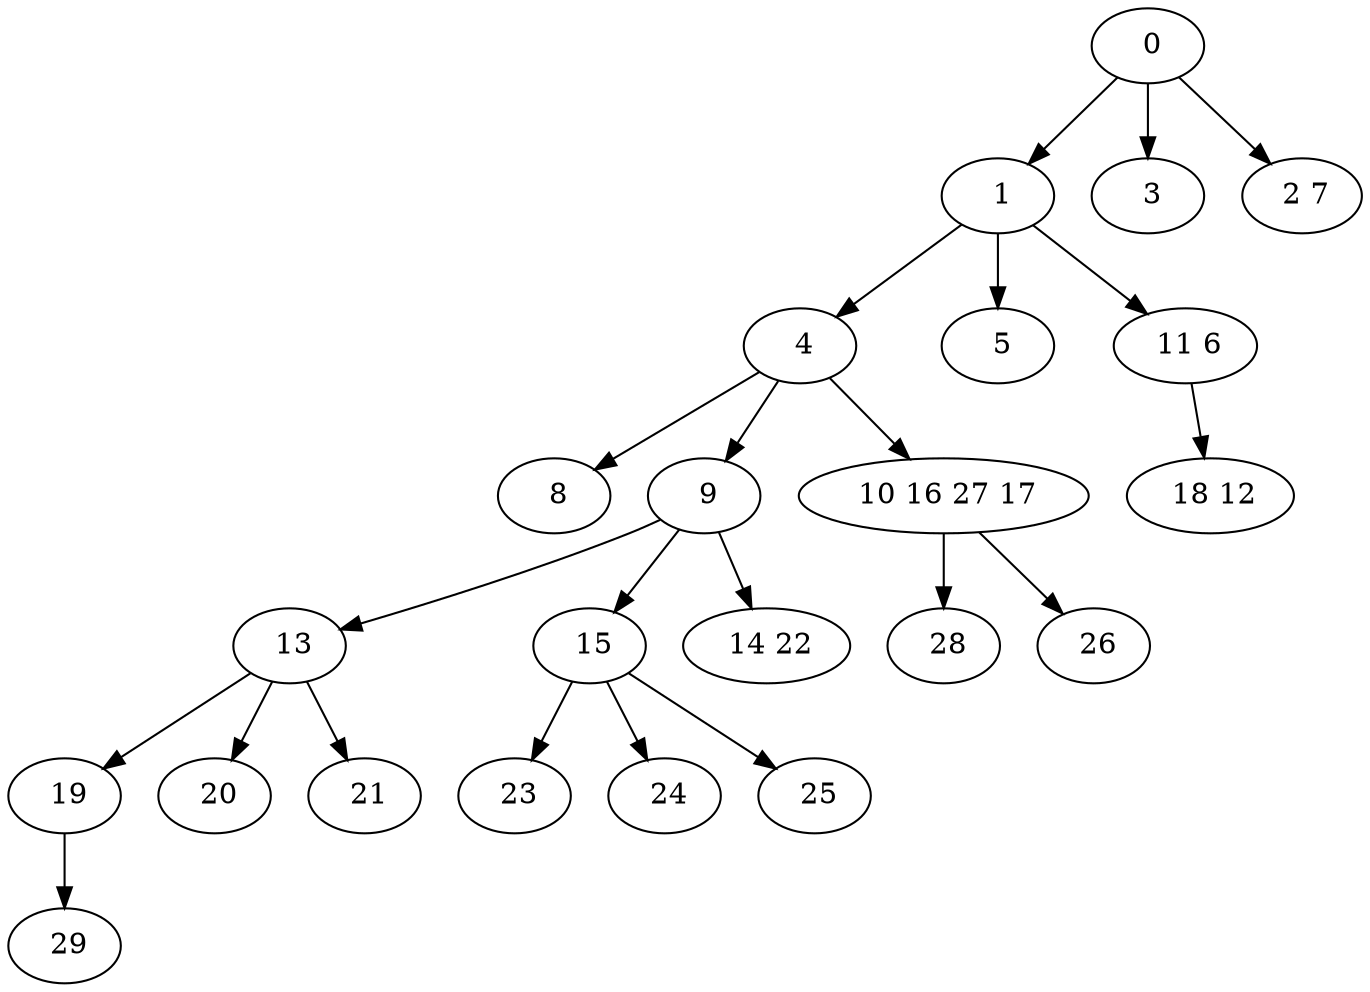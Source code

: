 digraph mytree {
" 0" -> " 1";
" 0" -> " 3";
" 0" -> " 2 7";
" 1" -> " 4";
" 1" -> " 5";
" 1" -> " 11 6";
" 3";
" 2 7";
" 4" -> " 8";
" 4" -> " 9";
" 4" -> " 10 16 27 17";
" 5";
" 11 6" -> " 18 12";
" 8";
" 9" -> " 13";
" 9" -> " 15";
" 9" -> " 14 22";
" 10 16 27 17" -> " 28";
" 10 16 27 17" -> " 26";
" 28";
" 13" -> " 19";
" 13" -> " 20";
" 13" -> " 21";
" 15" -> " 23";
" 15" -> " 24";
" 15" -> " 25";
" 14 22";
" 19" -> " 29";
" 20";
" 21";
" 23";
" 24";
" 25";
" 29";
" 26";
" 18 12";
}
